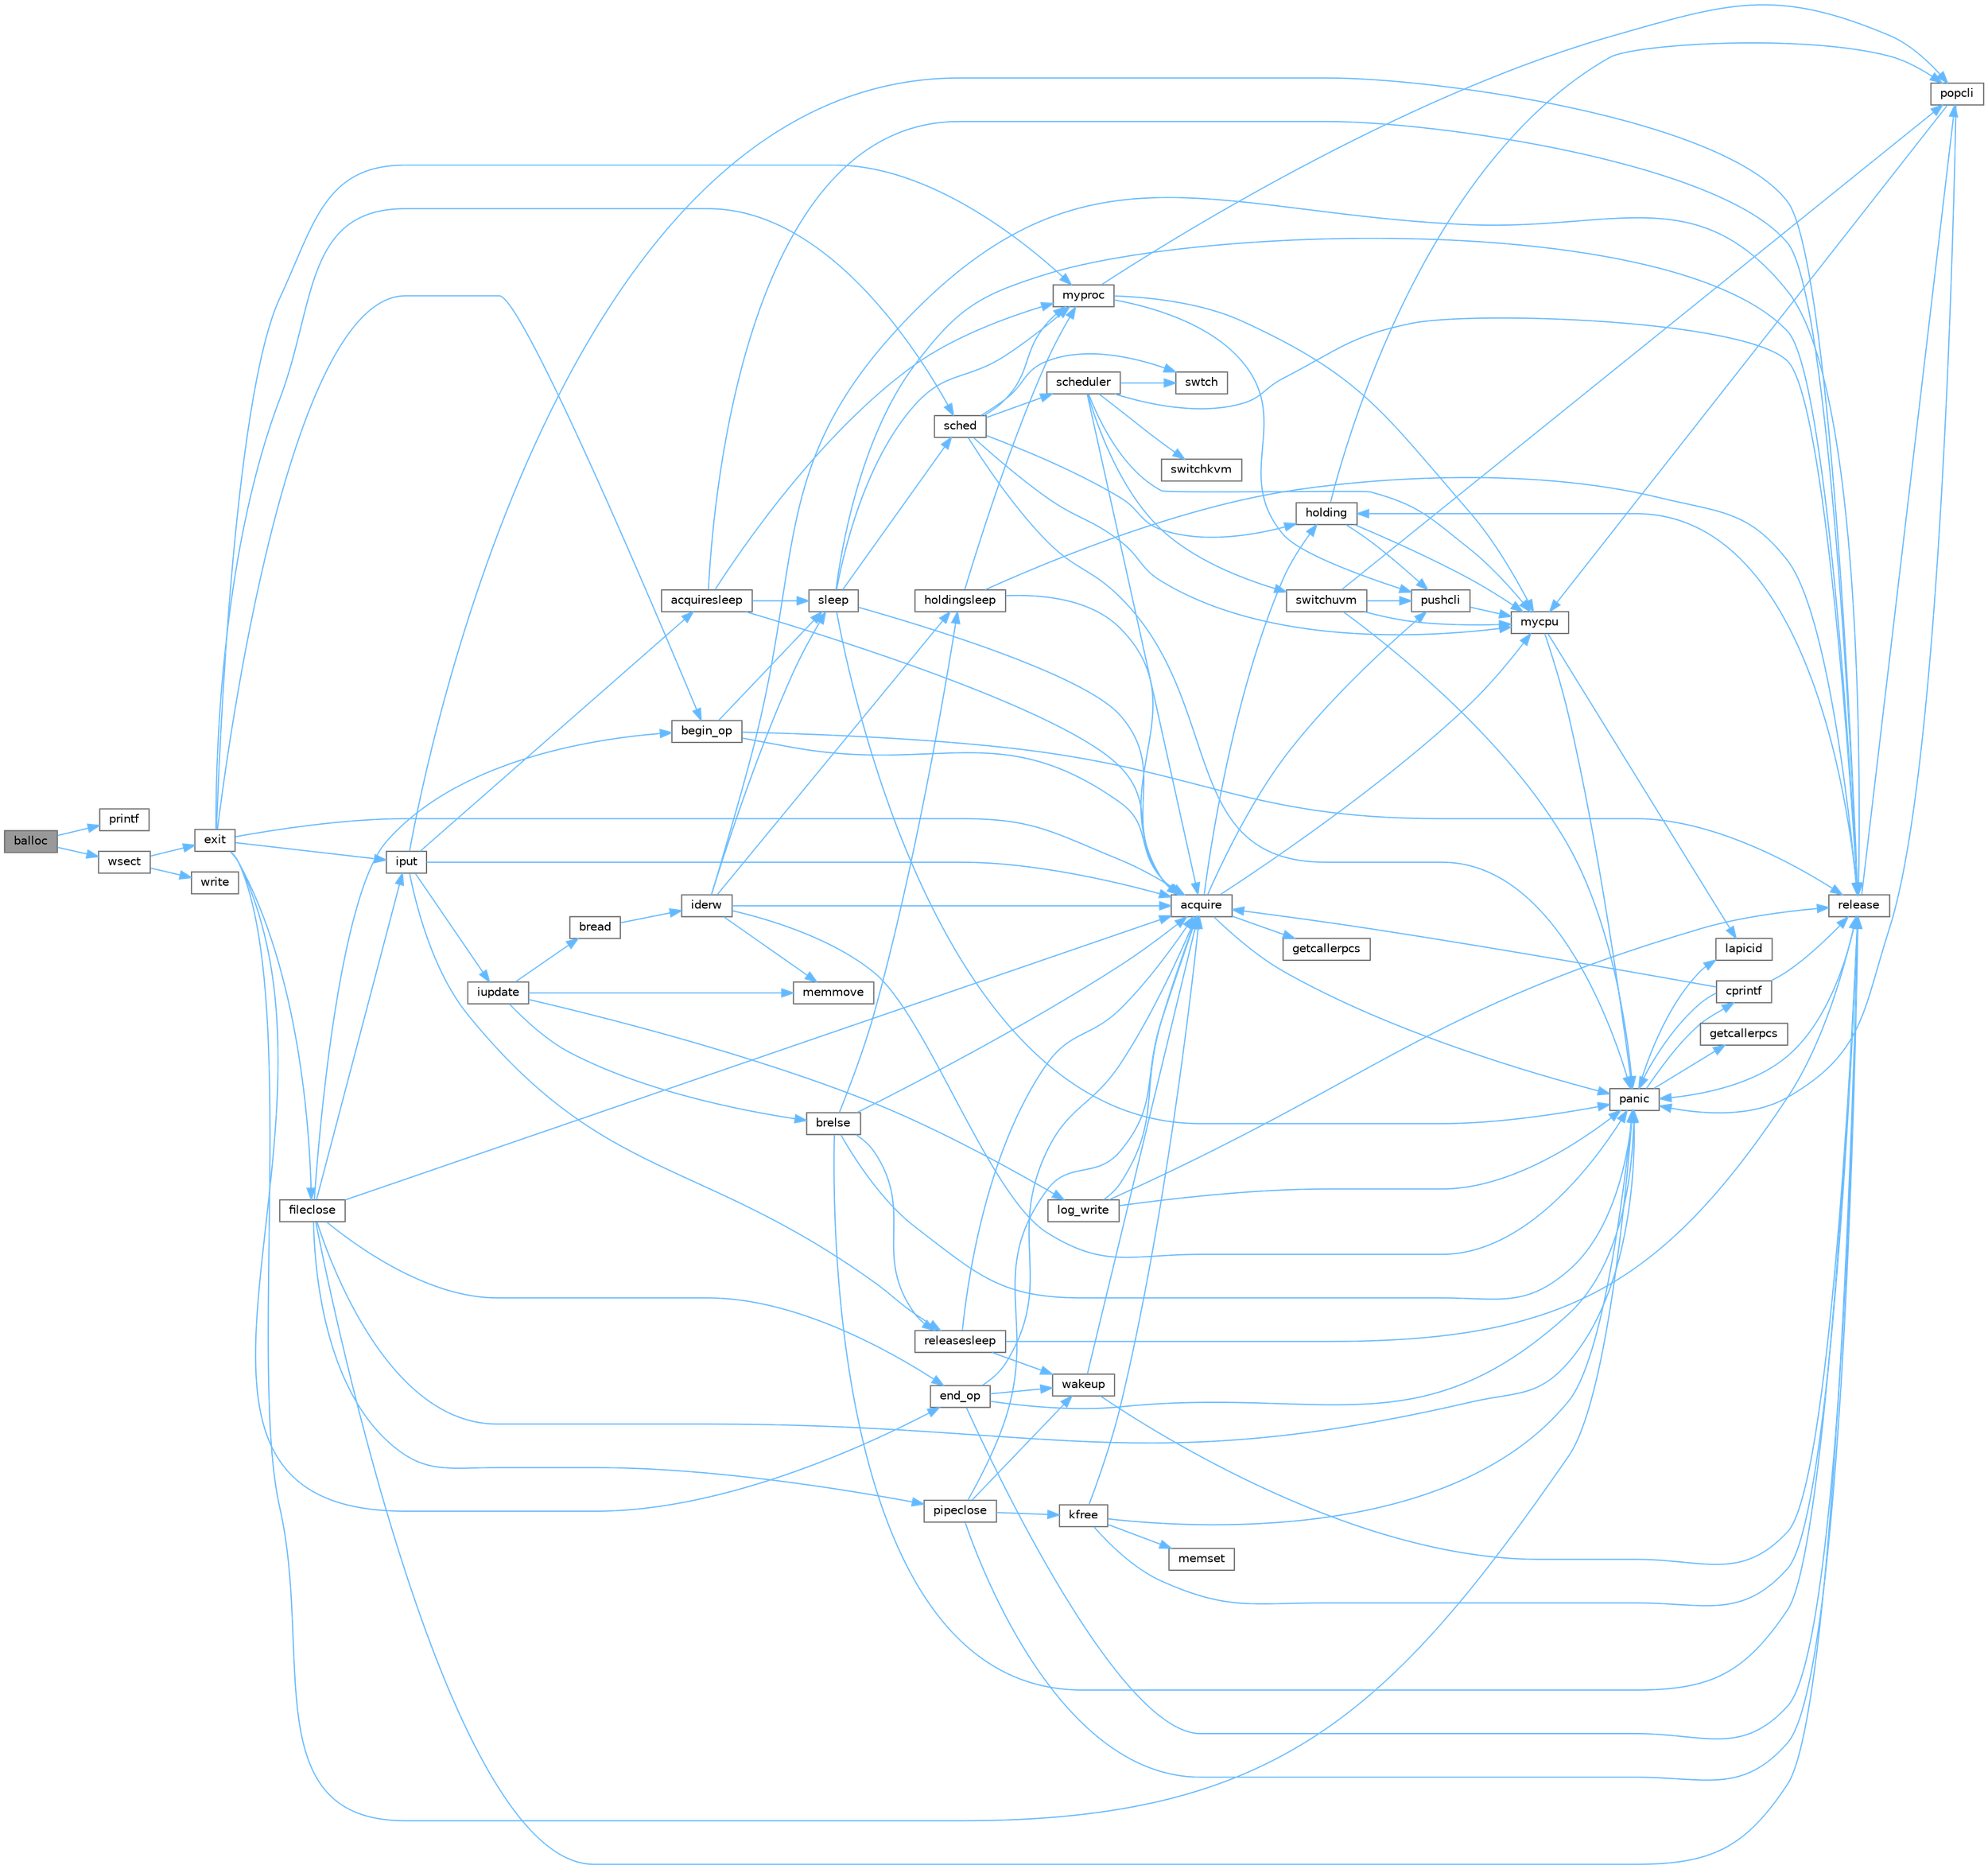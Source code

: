 digraph "balloc"
{
 // LATEX_PDF_SIZE
  bgcolor="transparent";
  edge [fontname=Helvetica,fontsize=10,labelfontname=Helvetica,labelfontsize=10];
  node [fontname=Helvetica,fontsize=10,shape=box,height=0.2,width=0.4];
  rankdir="LR";
  Node1 [id="Node000001",label="balloc",height=0.2,width=0.4,color="gray40", fillcolor="grey60", style="filled", fontcolor="black",tooltip=" "];
  Node1 -> Node2 [id="edge1_Node000001_Node000002",color="steelblue1",style="solid",tooltip=" "];
  Node2 [id="Node000002",label="printf",height=0.2,width=0.4,color="grey40", fillcolor="white", style="filled",URL="$d1/d3d/printf_8c.html#ab07b7ad521d2a232b3f161c25e12fbaa",tooltip=" "];
  Node1 -> Node3 [id="edge2_Node000001_Node000003",color="steelblue1",style="solid",tooltip=" "];
  Node3 [id="Node000003",label="wsect",height=0.2,width=0.4,color="grey40", fillcolor="white", style="filled",URL="$d7/d1f/mkfs_8c.html#ac62d827d836d1807e4d6f365f32348bb",tooltip=" "];
  Node3 -> Node4 [id="edge3_Node000003_Node000004",color="steelblue1",style="solid",tooltip=" "];
  Node4 [id="Node000004",label="exit",height=0.2,width=0.4,color="grey40", fillcolor="white", style="filled",URL="$d3/dda/proc_8c.html#aaf98ef7cdde3a0dfb2e49919de3298b1",tooltip=" "];
  Node4 -> Node5 [id="edge4_Node000004_Node000005",color="steelblue1",style="solid",tooltip=" "];
  Node5 [id="Node000005",label="acquire",height=0.2,width=0.4,color="grey40", fillcolor="white", style="filled",URL="$d3/d2d/spinlock_8c.html#aed377f16a085b00de3a4b32392adbdfb",tooltip=" "];
  Node5 -> Node6 [id="edge5_Node000005_Node000006",color="steelblue1",style="solid",tooltip=" "];
  Node6 [id="Node000006",label="getcallerpcs",height=0.2,width=0.4,color="grey40", fillcolor="white", style="filled",URL="$d3/d2d/spinlock_8c.html#a6ac35304ea80f01086b47edcc2328010",tooltip=" "];
  Node5 -> Node7 [id="edge6_Node000005_Node000007",color="steelblue1",style="solid",tooltip=" "];
  Node7 [id="Node000007",label="holding",height=0.2,width=0.4,color="grey40", fillcolor="white", style="filled",URL="$d3/d2d/spinlock_8c.html#aea48df3e5cfb903179ad3dc78ab502d9",tooltip=" "];
  Node7 -> Node8 [id="edge7_Node000007_Node000008",color="steelblue1",style="solid",tooltip=" "];
  Node8 [id="Node000008",label="mycpu",height=0.2,width=0.4,color="grey40", fillcolor="white", style="filled",URL="$d3/dda/proc_8c.html#ad427959ad025dabd8cd393b27ec39160",tooltip=" "];
  Node8 -> Node9 [id="edge8_Node000008_Node000009",color="steelblue1",style="solid",tooltip=" "];
  Node9 [id="Node000009",label="lapicid",height=0.2,width=0.4,color="grey40", fillcolor="white", style="filled",URL="$dc/df6/lapic_8c.html#a627f7996b64f99d885244a5102c85164",tooltip=" "];
  Node8 -> Node10 [id="edge9_Node000008_Node000010",color="steelblue1",style="solid",tooltip=" "];
  Node10 [id="Node000010",label="panic",height=0.2,width=0.4,color="grey40", fillcolor="white", style="filled",URL="$d0/d56/console_8c.html#a95c0aca5d6d7487933984f08b189917a",tooltip=" "];
  Node10 -> Node11 [id="edge10_Node000010_Node000011",color="steelblue1",style="solid",tooltip=" "];
  Node11 [id="Node000011",label="cprintf",height=0.2,width=0.4,color="grey40", fillcolor="white", style="filled",URL="$d0/d56/console_8c.html#a90f0742d846503e4ed1804f1df421ec6",tooltip=" "];
  Node11 -> Node5 [id="edge11_Node000011_Node000005",color="steelblue1",style="solid",tooltip=" "];
  Node11 -> Node10 [id="edge12_Node000011_Node000010",color="steelblue1",style="solid",tooltip=" "];
  Node11 -> Node12 [id="edge13_Node000011_Node000012",color="steelblue1",style="solid",tooltip=" "];
  Node12 [id="Node000012",label="release",height=0.2,width=0.4,color="grey40", fillcolor="white", style="filled",URL="$d3/d2d/spinlock_8c.html#a1cee376aa9a00e754bf5481cd5f3d97b",tooltip=" "];
  Node12 -> Node7 [id="edge14_Node000012_Node000007",color="steelblue1",style="solid",tooltip=" "];
  Node12 -> Node10 [id="edge15_Node000012_Node000010",color="steelblue1",style="solid",tooltip=" "];
  Node12 -> Node13 [id="edge16_Node000012_Node000013",color="steelblue1",style="solid",tooltip=" "];
  Node13 [id="Node000013",label="popcli",height=0.2,width=0.4,color="grey40", fillcolor="white", style="filled",URL="$d3/d2d/spinlock_8c.html#ae3424f669269fef400ce29c3aeb43fdb",tooltip=" "];
  Node13 -> Node8 [id="edge17_Node000013_Node000008",color="steelblue1",style="solid",tooltip=" "];
  Node13 -> Node10 [id="edge18_Node000013_Node000010",color="steelblue1",style="solid",tooltip=" "];
  Node10 -> Node14 [id="edge19_Node000010_Node000014",color="steelblue1",style="solid",tooltip=" "];
  Node14 [id="Node000014",label="getcallerpcs",height=0.2,width=0.4,color="grey40", fillcolor="white", style="filled",URL="$d5/d64/defs_8h.html#a4105de9e2969515d6c6c795c4386f69f",tooltip=" "];
  Node10 -> Node9 [id="edge20_Node000010_Node000009",color="steelblue1",style="solid",tooltip=" "];
  Node7 -> Node13 [id="edge21_Node000007_Node000013",color="steelblue1",style="solid",tooltip=" "];
  Node7 -> Node15 [id="edge22_Node000007_Node000015",color="steelblue1",style="solid",tooltip=" "];
  Node15 [id="Node000015",label="pushcli",height=0.2,width=0.4,color="grey40", fillcolor="white", style="filled",URL="$d3/d2d/spinlock_8c.html#a206b749d1b7768dadce61cbcde7e0f1c",tooltip=" "];
  Node15 -> Node8 [id="edge23_Node000015_Node000008",color="steelblue1",style="solid",tooltip=" "];
  Node5 -> Node8 [id="edge24_Node000005_Node000008",color="steelblue1",style="solid",tooltip=" "];
  Node5 -> Node10 [id="edge25_Node000005_Node000010",color="steelblue1",style="solid",tooltip=" "];
  Node5 -> Node15 [id="edge26_Node000005_Node000015",color="steelblue1",style="solid",tooltip=" "];
  Node4 -> Node16 [id="edge27_Node000004_Node000016",color="steelblue1",style="solid",tooltip=" "];
  Node16 [id="Node000016",label="begin_op",height=0.2,width=0.4,color="grey40", fillcolor="white", style="filled",URL="$d7/df8/log_8c.html#ac96aa31ffc0500e749c62c4d377c21c9",tooltip=" "];
  Node16 -> Node5 [id="edge28_Node000016_Node000005",color="steelblue1",style="solid",tooltip=" "];
  Node16 -> Node12 [id="edge29_Node000016_Node000012",color="steelblue1",style="solid",tooltip=" "];
  Node16 -> Node17 [id="edge30_Node000016_Node000017",color="steelblue1",style="solid",tooltip=" "];
  Node17 [id="Node000017",label="sleep",height=0.2,width=0.4,color="grey40", fillcolor="white", style="filled",URL="$d3/dda/proc_8c.html#ae70cc0370342e46f6db3bec367232457",tooltip=" "];
  Node17 -> Node5 [id="edge31_Node000017_Node000005",color="steelblue1",style="solid",tooltip=" "];
  Node17 -> Node18 [id="edge32_Node000017_Node000018",color="steelblue1",style="solid",tooltip=" "];
  Node18 [id="Node000018",label="myproc",height=0.2,width=0.4,color="grey40", fillcolor="white", style="filled",URL="$d3/dda/proc_8c.html#a41af0935f3989aae450cf8988cd9c3a9",tooltip=" "];
  Node18 -> Node8 [id="edge33_Node000018_Node000008",color="steelblue1",style="solid",tooltip=" "];
  Node18 -> Node13 [id="edge34_Node000018_Node000013",color="steelblue1",style="solid",tooltip=" "];
  Node18 -> Node15 [id="edge35_Node000018_Node000015",color="steelblue1",style="solid",tooltip=" "];
  Node17 -> Node10 [id="edge36_Node000017_Node000010",color="steelblue1",style="solid",tooltip=" "];
  Node17 -> Node12 [id="edge37_Node000017_Node000012",color="steelblue1",style="solid",tooltip=" "];
  Node17 -> Node19 [id="edge38_Node000017_Node000019",color="steelblue1",style="solid",tooltip=" "];
  Node19 [id="Node000019",label="sched",height=0.2,width=0.4,color="grey40", fillcolor="white", style="filled",URL="$d3/dda/proc_8c.html#ad788da91743c333b5bed7c4a0dd12365",tooltip=" "];
  Node19 -> Node7 [id="edge39_Node000019_Node000007",color="steelblue1",style="solid",tooltip=" "];
  Node19 -> Node8 [id="edge40_Node000019_Node000008",color="steelblue1",style="solid",tooltip=" "];
  Node19 -> Node18 [id="edge41_Node000019_Node000018",color="steelblue1",style="solid",tooltip=" "];
  Node19 -> Node10 [id="edge42_Node000019_Node000010",color="steelblue1",style="solid",tooltip=" "];
  Node19 -> Node20 [id="edge43_Node000019_Node000020",color="steelblue1",style="solid",tooltip=" "];
  Node20 [id="Node000020",label="scheduler",height=0.2,width=0.4,color="grey40", fillcolor="white", style="filled",URL="$d3/dda/proc_8c.html#a9fa00b0be5d3c4781048861e2506eb63",tooltip=" "];
  Node20 -> Node5 [id="edge44_Node000020_Node000005",color="steelblue1",style="solid",tooltip=" "];
  Node20 -> Node8 [id="edge45_Node000020_Node000008",color="steelblue1",style="solid",tooltip=" "];
  Node20 -> Node12 [id="edge46_Node000020_Node000012",color="steelblue1",style="solid",tooltip=" "];
  Node20 -> Node21 [id="edge47_Node000020_Node000021",color="steelblue1",style="solid",tooltip=" "];
  Node21 [id="Node000021",label="switchkvm",height=0.2,width=0.4,color="grey40", fillcolor="white", style="filled",URL="$de/de9/vm_8c.html#a02ca0670bc1fe12e38453082631ff360",tooltip=" "];
  Node20 -> Node22 [id="edge48_Node000020_Node000022",color="steelblue1",style="solid",tooltip=" "];
  Node22 [id="Node000022",label="switchuvm",height=0.2,width=0.4,color="grey40", fillcolor="white", style="filled",URL="$de/de9/vm_8c.html#a87c90f0ab2a1b11c2b55f4e483bb8493",tooltip=" "];
  Node22 -> Node8 [id="edge49_Node000022_Node000008",color="steelblue1",style="solid",tooltip=" "];
  Node22 -> Node10 [id="edge50_Node000022_Node000010",color="steelblue1",style="solid",tooltip=" "];
  Node22 -> Node13 [id="edge51_Node000022_Node000013",color="steelblue1",style="solid",tooltip=" "];
  Node22 -> Node15 [id="edge52_Node000022_Node000015",color="steelblue1",style="solid",tooltip=" "];
  Node20 -> Node23 [id="edge53_Node000020_Node000023",color="steelblue1",style="solid",tooltip=" "];
  Node23 [id="Node000023",label="swtch",height=0.2,width=0.4,color="grey40", fillcolor="white", style="filled",URL="$d5/d64/defs_8h.html#a1d9e7047d3dfb57809a2541d8387705e",tooltip=" "];
  Node19 -> Node23 [id="edge54_Node000019_Node000023",color="steelblue1",style="solid",tooltip=" "];
  Node4 -> Node24 [id="edge55_Node000004_Node000024",color="steelblue1",style="solid",tooltip=" "];
  Node24 [id="Node000024",label="end_op",height=0.2,width=0.4,color="grey40", fillcolor="white", style="filled",URL="$d7/df8/log_8c.html#ac0f12be0ca0de555e60b27b06a57a65b",tooltip=" "];
  Node24 -> Node5 [id="edge56_Node000024_Node000005",color="steelblue1",style="solid",tooltip=" "];
  Node24 -> Node10 [id="edge57_Node000024_Node000010",color="steelblue1",style="solid",tooltip=" "];
  Node24 -> Node12 [id="edge58_Node000024_Node000012",color="steelblue1",style="solid",tooltip=" "];
  Node24 -> Node25 [id="edge59_Node000024_Node000025",color="steelblue1",style="solid",tooltip=" "];
  Node25 [id="Node000025",label="wakeup",height=0.2,width=0.4,color="grey40", fillcolor="white", style="filled",URL="$d3/dda/proc_8c.html#a4a34d9f03e436cfa09b88f735f6ee952",tooltip=" "];
  Node25 -> Node5 [id="edge60_Node000025_Node000005",color="steelblue1",style="solid",tooltip=" "];
  Node25 -> Node12 [id="edge61_Node000025_Node000012",color="steelblue1",style="solid",tooltip=" "];
  Node4 -> Node26 [id="edge62_Node000004_Node000026",color="steelblue1",style="solid",tooltip=" "];
  Node26 [id="Node000026",label="fileclose",height=0.2,width=0.4,color="grey40", fillcolor="white", style="filled",URL="$d6/d13/file_8c.html#ae557c81ab89c24219146144bb6adaa2c",tooltip=" "];
  Node26 -> Node5 [id="edge63_Node000026_Node000005",color="steelblue1",style="solid",tooltip=" "];
  Node26 -> Node16 [id="edge64_Node000026_Node000016",color="steelblue1",style="solid",tooltip=" "];
  Node26 -> Node24 [id="edge65_Node000026_Node000024",color="steelblue1",style="solid",tooltip=" "];
  Node26 -> Node27 [id="edge66_Node000026_Node000027",color="steelblue1",style="solid",tooltip=" "];
  Node27 [id="Node000027",label="iput",height=0.2,width=0.4,color="grey40", fillcolor="white", style="filled",URL="$d2/d5a/fs_8c.html#ab3c447f135c68e4c3c1f8d5866f6e77b",tooltip=" "];
  Node27 -> Node5 [id="edge67_Node000027_Node000005",color="steelblue1",style="solid",tooltip=" "];
  Node27 -> Node28 [id="edge68_Node000027_Node000028",color="steelblue1",style="solid",tooltip=" "];
  Node28 [id="Node000028",label="acquiresleep",height=0.2,width=0.4,color="grey40", fillcolor="white", style="filled",URL="$d8/dd1/sleeplock_8c.html#aaad2d7a86d4859982dd9a132f5128ff2",tooltip=" "];
  Node28 -> Node5 [id="edge69_Node000028_Node000005",color="steelblue1",style="solid",tooltip=" "];
  Node28 -> Node18 [id="edge70_Node000028_Node000018",color="steelblue1",style="solid",tooltip=" "];
  Node28 -> Node12 [id="edge71_Node000028_Node000012",color="steelblue1",style="solid",tooltip=" "];
  Node28 -> Node17 [id="edge72_Node000028_Node000017",color="steelblue1",style="solid",tooltip=" "];
  Node27 -> Node29 [id="edge73_Node000027_Node000029",color="steelblue1",style="solid",tooltip=" "];
  Node29 [id="Node000029",label="iupdate",height=0.2,width=0.4,color="grey40", fillcolor="white", style="filled",URL="$d2/d5a/fs_8c.html#a7220afa8e5f4bea540eb95879ea7df6e",tooltip=" "];
  Node29 -> Node30 [id="edge74_Node000029_Node000030",color="steelblue1",style="solid",tooltip=" "];
  Node30 [id="Node000030",label="bread",height=0.2,width=0.4,color="grey40", fillcolor="white", style="filled",URL="$dc/de6/bio_8c.html#a30b8d2ef2300ed8e3d879a428fe39898",tooltip=" "];
  Node30 -> Node31 [id="edge75_Node000030_Node000031",color="steelblue1",style="solid",tooltip=" "];
  Node31 [id="Node000031",label="iderw",height=0.2,width=0.4,color="grey40", fillcolor="white", style="filled",URL="$da/d9b/memide_8c.html#a7f36b008f02088c86f76e98e05b55af5",tooltip=" "];
  Node31 -> Node5 [id="edge76_Node000031_Node000005",color="steelblue1",style="solid",tooltip=" "];
  Node31 -> Node32 [id="edge77_Node000031_Node000032",color="steelblue1",style="solid",tooltip=" "];
  Node32 [id="Node000032",label="holdingsleep",height=0.2,width=0.4,color="grey40", fillcolor="white", style="filled",URL="$d8/dd1/sleeplock_8c.html#a6fdbe54cbecd8fc67d74793b27adcf05",tooltip=" "];
  Node32 -> Node5 [id="edge78_Node000032_Node000005",color="steelblue1",style="solid",tooltip=" "];
  Node32 -> Node18 [id="edge79_Node000032_Node000018",color="steelblue1",style="solid",tooltip=" "];
  Node32 -> Node12 [id="edge80_Node000032_Node000012",color="steelblue1",style="solid",tooltip=" "];
  Node31 -> Node33 [id="edge81_Node000031_Node000033",color="steelblue1",style="solid",tooltip=" "];
  Node33 [id="Node000033",label="memmove",height=0.2,width=0.4,color="grey40", fillcolor="white", style="filled",URL="$d1/db0/string_8c.html#a07f97e2ed1ce37955192d52de8f4911f",tooltip=" "];
  Node31 -> Node10 [id="edge82_Node000031_Node000010",color="steelblue1",style="solid",tooltip=" "];
  Node31 -> Node12 [id="edge83_Node000031_Node000012",color="steelblue1",style="solid",tooltip=" "];
  Node31 -> Node17 [id="edge84_Node000031_Node000017",color="steelblue1",style="solid",tooltip=" "];
  Node29 -> Node34 [id="edge85_Node000029_Node000034",color="steelblue1",style="solid",tooltip=" "];
  Node34 [id="Node000034",label="brelse",height=0.2,width=0.4,color="grey40", fillcolor="white", style="filled",URL="$dc/de6/bio_8c.html#ab5335aeb503731104314321a78a6d727",tooltip=" "];
  Node34 -> Node5 [id="edge86_Node000034_Node000005",color="steelblue1",style="solid",tooltip=" "];
  Node34 -> Node32 [id="edge87_Node000034_Node000032",color="steelblue1",style="solid",tooltip=" "];
  Node34 -> Node10 [id="edge88_Node000034_Node000010",color="steelblue1",style="solid",tooltip=" "];
  Node34 -> Node12 [id="edge89_Node000034_Node000012",color="steelblue1",style="solid",tooltip=" "];
  Node34 -> Node35 [id="edge90_Node000034_Node000035",color="steelblue1",style="solid",tooltip=" "];
  Node35 [id="Node000035",label="releasesleep",height=0.2,width=0.4,color="grey40", fillcolor="white", style="filled",URL="$d8/dd1/sleeplock_8c.html#aa997067c2c9bfef15af6fa0a10c20f4a",tooltip=" "];
  Node35 -> Node5 [id="edge91_Node000035_Node000005",color="steelblue1",style="solid",tooltip=" "];
  Node35 -> Node12 [id="edge92_Node000035_Node000012",color="steelblue1",style="solid",tooltip=" "];
  Node35 -> Node25 [id="edge93_Node000035_Node000025",color="steelblue1",style="solid",tooltip=" "];
  Node29 -> Node36 [id="edge94_Node000029_Node000036",color="steelblue1",style="solid",tooltip=" "];
  Node36 [id="Node000036",label="log_write",height=0.2,width=0.4,color="grey40", fillcolor="white", style="filled",URL="$d7/df8/log_8c.html#a7eacb0fbebe5ce4c7d3ddea15908b13d",tooltip=" "];
  Node36 -> Node5 [id="edge95_Node000036_Node000005",color="steelblue1",style="solid",tooltip=" "];
  Node36 -> Node10 [id="edge96_Node000036_Node000010",color="steelblue1",style="solid",tooltip=" "];
  Node36 -> Node12 [id="edge97_Node000036_Node000012",color="steelblue1",style="solid",tooltip=" "];
  Node29 -> Node33 [id="edge98_Node000029_Node000033",color="steelblue1",style="solid",tooltip=" "];
  Node27 -> Node12 [id="edge99_Node000027_Node000012",color="steelblue1",style="solid",tooltip=" "];
  Node27 -> Node35 [id="edge100_Node000027_Node000035",color="steelblue1",style="solid",tooltip=" "];
  Node26 -> Node10 [id="edge101_Node000026_Node000010",color="steelblue1",style="solid",tooltip=" "];
  Node26 -> Node37 [id="edge102_Node000026_Node000037",color="steelblue1",style="solid",tooltip=" "];
  Node37 [id="Node000037",label="pipeclose",height=0.2,width=0.4,color="grey40", fillcolor="white", style="filled",URL="$d1/d47/pipe_8c.html#a48642f54734698f6f881ee07723292cb",tooltip=" "];
  Node37 -> Node5 [id="edge103_Node000037_Node000005",color="steelblue1",style="solid",tooltip=" "];
  Node37 -> Node38 [id="edge104_Node000037_Node000038",color="steelblue1",style="solid",tooltip=" "];
  Node38 [id="Node000038",label="kfree",height=0.2,width=0.4,color="grey40", fillcolor="white", style="filled",URL="$d4/def/kalloc_8c.html#aced59ecf8411235f6dffc065236711a5",tooltip=" "];
  Node38 -> Node5 [id="edge105_Node000038_Node000005",color="steelblue1",style="solid",tooltip=" "];
  Node38 -> Node39 [id="edge106_Node000038_Node000039",color="steelblue1",style="solid",tooltip=" "];
  Node39 [id="Node000039",label="memset",height=0.2,width=0.4,color="grey40", fillcolor="white", style="filled",URL="$db/d8a/ulib_8c.html#aa9cdc2409c15ccd5ee3b2031576f4093",tooltip=" "];
  Node38 -> Node10 [id="edge107_Node000038_Node000010",color="steelblue1",style="solid",tooltip=" "];
  Node38 -> Node12 [id="edge108_Node000038_Node000012",color="steelblue1",style="solid",tooltip=" "];
  Node37 -> Node12 [id="edge109_Node000037_Node000012",color="steelblue1",style="solid",tooltip=" "];
  Node37 -> Node25 [id="edge110_Node000037_Node000025",color="steelblue1",style="solid",tooltip=" "];
  Node26 -> Node12 [id="edge111_Node000026_Node000012",color="steelblue1",style="solid",tooltip=" "];
  Node4 -> Node27 [id="edge112_Node000004_Node000027",color="steelblue1",style="solid",tooltip=" "];
  Node4 -> Node18 [id="edge113_Node000004_Node000018",color="steelblue1",style="solid",tooltip=" "];
  Node4 -> Node10 [id="edge114_Node000004_Node000010",color="steelblue1",style="solid",tooltip=" "];
  Node4 -> Node19 [id="edge115_Node000004_Node000019",color="steelblue1",style="solid",tooltip=" "];
  Node3 -> Node40 [id="edge116_Node000003_Node000040",color="steelblue1",style="solid",tooltip=" "];
  Node40 [id="Node000040",label="write",height=0.2,width=0.4,color="grey40", fillcolor="white", style="filled",URL="$d8/ddb/user_8h.html#ae57e95d717eb7386cd8b935a0c136abe",tooltip=" "];
}
